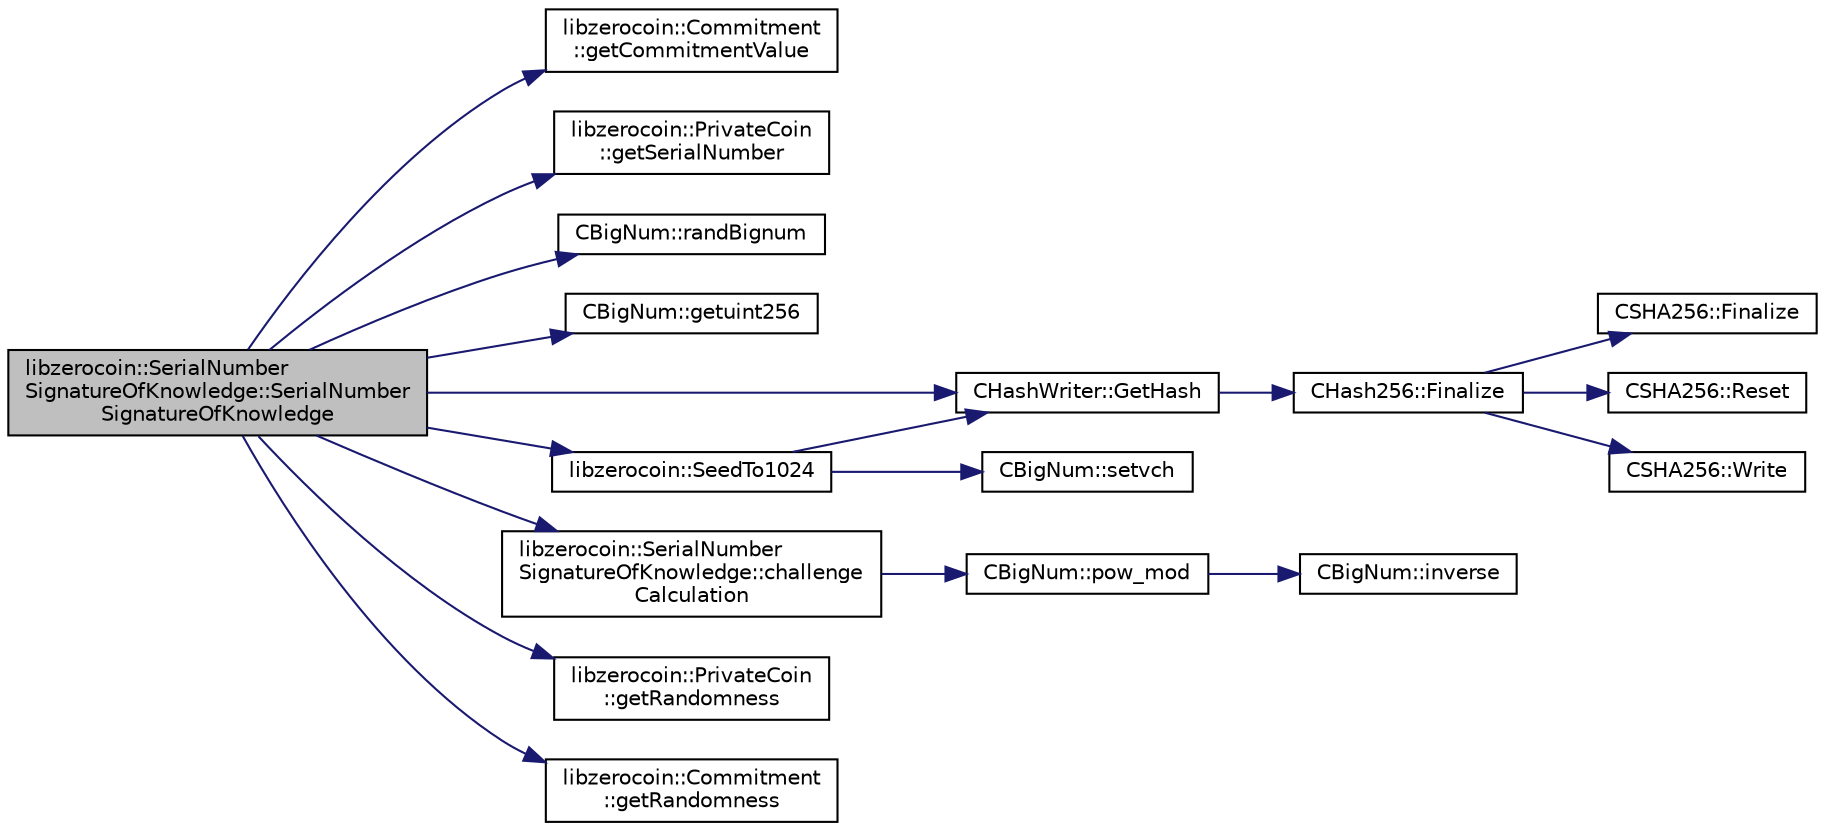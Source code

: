 digraph "libzerocoin::SerialNumberSignatureOfKnowledge::SerialNumberSignatureOfKnowledge"
{
  edge [fontname="Helvetica",fontsize="10",labelfontname="Helvetica",labelfontsize="10"];
  node [fontname="Helvetica",fontsize="10",shape=record];
  rankdir="LR";
  Node2 [label="libzerocoin::SerialNumber\lSignatureOfKnowledge::SerialNumber\lSignatureOfKnowledge",height=0.2,width=0.4,color="black", fillcolor="grey75", style="filled", fontcolor="black"];
  Node2 -> Node3 [color="midnightblue",fontsize="10",style="solid",fontname="Helvetica"];
  Node3 [label="libzerocoin::Commitment\l::getCommitmentValue",height=0.2,width=0.4,color="black", fillcolor="white", style="filled",URL="$classlibzerocoin_1_1_commitment.html#a512ade1b225b10f92f71b3c05869c23a"];
  Node2 -> Node4 [color="midnightblue",fontsize="10",style="solid",fontname="Helvetica"];
  Node4 [label="libzerocoin::PrivateCoin\l::getSerialNumber",height=0.2,width=0.4,color="black", fillcolor="white", style="filled",URL="$classlibzerocoin_1_1_private_coin.html#aa0adb0b69df57a41aabec28e91ede86b"];
  Node2 -> Node5 [color="midnightblue",fontsize="10",style="solid",fontname="Helvetica"];
  Node5 [label="CBigNum::randBignum",height=0.2,width=0.4,color="black", fillcolor="white", style="filled",URL="$class_c_big_num.html#a83e20522f042dd2b738bd26e21605e3b",tooltip="Generates a cryptographically secure random number between zero and range exclusive i..."];
  Node2 -> Node6 [color="midnightblue",fontsize="10",style="solid",fontname="Helvetica"];
  Node6 [label="CBigNum::getuint256",height=0.2,width=0.4,color="black", fillcolor="white", style="filled",URL="$class_c_big_num.html#a0acdf0ee722fe320e961863b792bf609"];
  Node2 -> Node7 [color="midnightblue",fontsize="10",style="solid",fontname="Helvetica"];
  Node7 [label="libzerocoin::SeedTo1024",height=0.2,width=0.4,color="black", fillcolor="white", style="filled",URL="$namespacelibzerocoin.html#a0dfd40059182babce28ba7acf734d123"];
  Node7 -> Node8 [color="midnightblue",fontsize="10",style="solid",fontname="Helvetica"];
  Node8 [label="CHashWriter::GetHash",height=0.2,width=0.4,color="black", fillcolor="white", style="filled",URL="$class_c_hash_writer.html#ae94a937211502eabf19477630090093a"];
  Node8 -> Node9 [color="midnightblue",fontsize="10",style="solid",fontname="Helvetica"];
  Node9 [label="CHash256::Finalize",height=0.2,width=0.4,color="black", fillcolor="white", style="filled",URL="$class_c_hash256.html#aa8a70c1b7cf24ce7d00240a1131cf4e7"];
  Node9 -> Node10 [color="midnightblue",fontsize="10",style="solid",fontname="Helvetica"];
  Node10 [label="CSHA256::Finalize",height=0.2,width=0.4,color="black", fillcolor="white", style="filled",URL="$class_c_s_h_a256.html#a4259230be0caefa590bc324fc12b9b90"];
  Node9 -> Node11 [color="midnightblue",fontsize="10",style="solid",fontname="Helvetica"];
  Node11 [label="CSHA256::Reset",height=0.2,width=0.4,color="black", fillcolor="white", style="filled",URL="$class_c_s_h_a256.html#a2122395dd5604990eaa0077b43a0e8d4"];
  Node9 -> Node12 [color="midnightblue",fontsize="10",style="solid",fontname="Helvetica"];
  Node12 [label="CSHA256::Write",height=0.2,width=0.4,color="black", fillcolor="white", style="filled",URL="$class_c_s_h_a256.html#a9d7de520a562655da85349372820c883"];
  Node7 -> Node13 [color="midnightblue",fontsize="10",style="solid",fontname="Helvetica"];
  Node13 [label="CBigNum::setvch",height=0.2,width=0.4,color="black", fillcolor="white", style="filled",URL="$class_c_big_num.html#aa9236c14e34519e9b173a9a4b80f5621"];
  Node2 -> Node14 [color="midnightblue",fontsize="10",style="solid",fontname="Helvetica"];
  Node14 [label="libzerocoin::SerialNumber\lSignatureOfKnowledge::challenge\lCalculation",height=0.2,width=0.4,color="black", fillcolor="white", style="filled",URL="$classlibzerocoin_1_1_serial_number_signature_of_knowledge.html#a564f58bd562d441ae8503c2904fb8270"];
  Node14 -> Node15 [color="midnightblue",fontsize="10",style="solid",fontname="Helvetica"];
  Node15 [label="CBigNum::pow_mod",height=0.2,width=0.4,color="black", fillcolor="white", style="filled",URL="$class_c_big_num.html#a949004e3f63921b28b4e245624854289",tooltip="modular exponentiation: this^e mod n "];
  Node15 -> Node16 [color="midnightblue",fontsize="10",style="solid",fontname="Helvetica"];
  Node16 [label="CBigNum::inverse",height=0.2,width=0.4,color="black", fillcolor="white", style="filled",URL="$class_c_big_num.html#ace6cb4447751b27f00139d60dd8ebba4",tooltip="Calculates the inverse of this element mod m. "];
  Node2 -> Node8 [color="midnightblue",fontsize="10",style="solid",fontname="Helvetica"];
  Node2 -> Node17 [color="midnightblue",fontsize="10",style="solid",fontname="Helvetica"];
  Node17 [label="libzerocoin::PrivateCoin\l::getRandomness",height=0.2,width=0.4,color="black", fillcolor="white", style="filled",URL="$classlibzerocoin_1_1_private_coin.html#a48bb6b7a80d58e357348c294e9a34b71"];
  Node2 -> Node18 [color="midnightblue",fontsize="10",style="solid",fontname="Helvetica"];
  Node18 [label="libzerocoin::Commitment\l::getRandomness",height=0.2,width=0.4,color="black", fillcolor="white", style="filled",URL="$classlibzerocoin_1_1_commitment.html#ac84eccbba59e5c0cb76ee8fd827d80de"];
}
